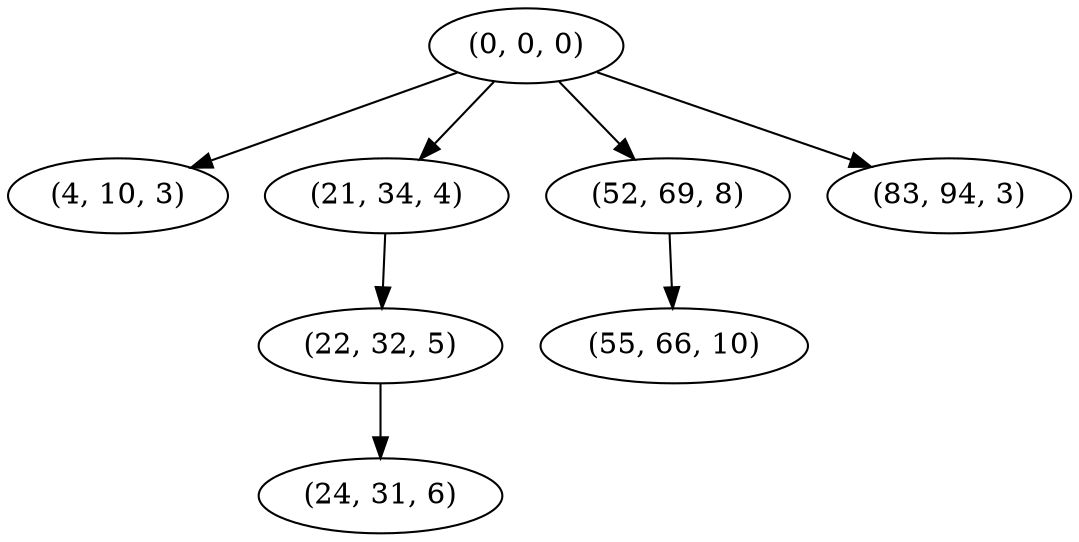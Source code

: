 digraph tree {
    "(0, 0, 0)";
    "(4, 10, 3)";
    "(21, 34, 4)";
    "(22, 32, 5)";
    "(24, 31, 6)";
    "(52, 69, 8)";
    "(55, 66, 10)";
    "(83, 94, 3)";
    "(0, 0, 0)" -> "(4, 10, 3)";
    "(0, 0, 0)" -> "(21, 34, 4)";
    "(0, 0, 0)" -> "(52, 69, 8)";
    "(0, 0, 0)" -> "(83, 94, 3)";
    "(21, 34, 4)" -> "(22, 32, 5)";
    "(22, 32, 5)" -> "(24, 31, 6)";
    "(52, 69, 8)" -> "(55, 66, 10)";
}
